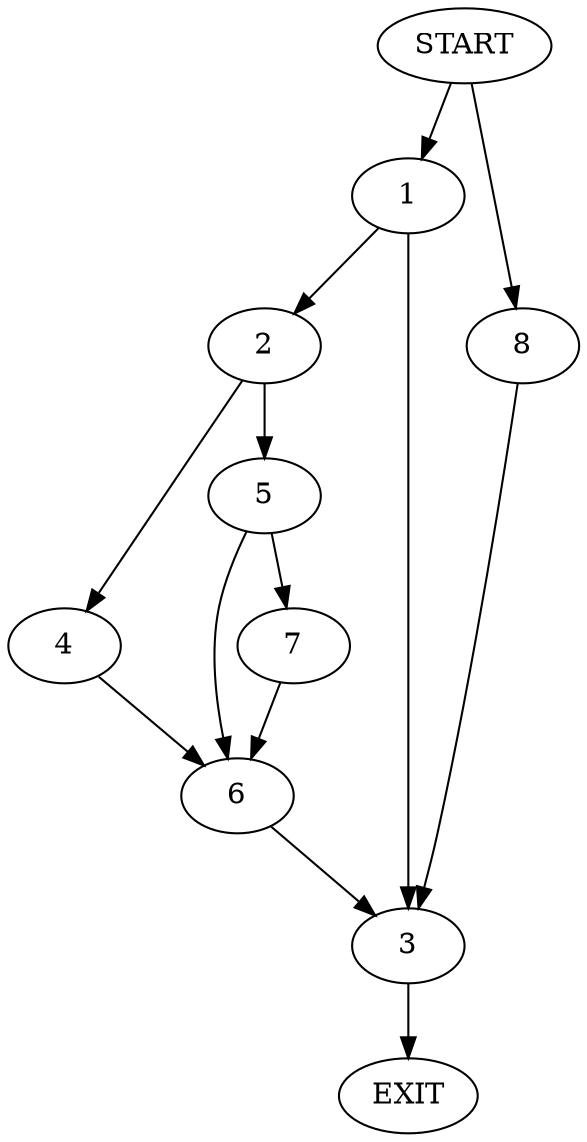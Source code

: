 digraph {
0 [label="START"]
9 [label="EXIT"]
0 -> 1
1 -> 2
1 -> 3
2 -> 4
2 -> 5
3 -> 9
5 -> 6
5 -> 7
4 -> 6
6 -> 3
7 -> 6
0 -> 8
8 -> 3
}
